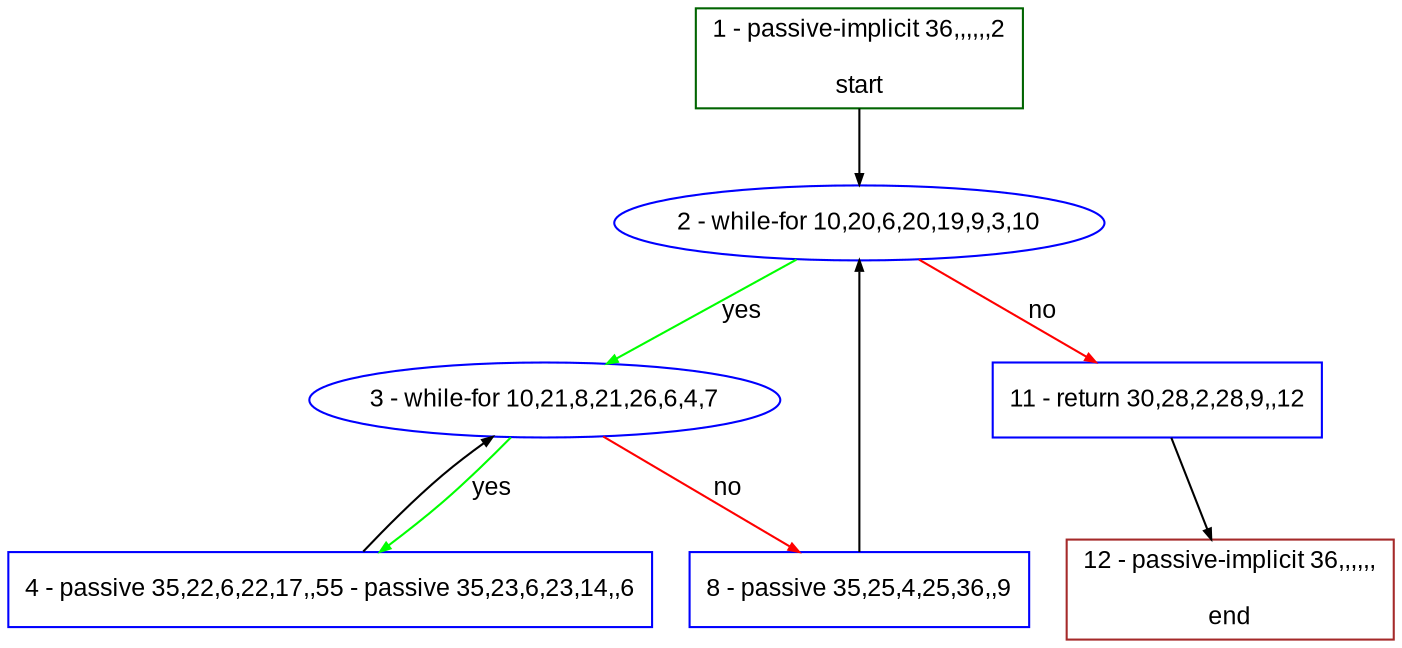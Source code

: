digraph "" {
  graph [bgcolor="white", fillcolor="#FFFFCC", pack="true", packmode="clust", fontname="Arial", label="", fontsize="12", compound="true", style="rounded,filled"];
  node [node_initialized="no", fillcolor="white", fontname="Arial", label="", color="grey", fontsize="12", fixedsize="false", compound="true", shape="rectangle", style="filled"];
  edge [arrowtail="none", lhead="", fontcolor="black", fontname="Arial", label="", color="black", fontsize="12", arrowhead="normal", arrowsize="0.5", compound="true", ltail="", dir="forward"];
  __N1 [fillcolor="#ffffff", label="2 - while-for 10,20,6,20,19,9,3,10", color="#0000ff", shape="oval", style="filled"];
  __N2 [fillcolor="#ffffff", label="1 - passive-implicit 36,,,,,,2\n\nstart", color="#006400", shape="box", style="filled"];
  __N3 [fillcolor="#ffffff", label="3 - while-for 10,21,8,21,26,6,4,7", color="#0000ff", shape="oval", style="filled"];
  __N4 [fillcolor="#ffffff", label="11 - return 30,28,2,28,9,,12", color="#0000ff", shape="box", style="filled"];
  __N5 [fillcolor="#ffffff", label="4 - passive 35,22,6,22,17,,55 - passive 35,23,6,23,14,,6", color="#0000ff", shape="box", style="filled"];
  __N6 [fillcolor="#ffffff", label="8 - passive 35,25,4,25,36,,9", color="#0000ff", shape="box", style="filled"];
  __N7 [fillcolor="#ffffff", label="12 - passive-implicit 36,,,,,,\n\nend", color="#a52a2a", shape="box", style="filled"];
  __N2 -> __N1 [arrowtail="none", color="#000000", label="", arrowhead="normal", dir="forward"];
  __N1 -> __N3 [arrowtail="none", color="#00ff00", label="yes", arrowhead="normal", dir="forward"];
  __N1 -> __N4 [arrowtail="none", color="#ff0000", label="no", arrowhead="normal", dir="forward"];
  __N3 -> __N5 [arrowtail="none", color="#00ff00", label="yes", arrowhead="normal", dir="forward"];
  __N5 -> __N3 [arrowtail="none", color="#000000", label="", arrowhead="normal", dir="forward"];
  __N3 -> __N6 [arrowtail="none", color="#ff0000", label="no", arrowhead="normal", dir="forward"];
  __N6 -> __N1 [arrowtail="none", color="#000000", label="", arrowhead="normal", dir="forward"];
  __N4 -> __N7 [arrowtail="none", color="#000000", label="", arrowhead="normal", dir="forward"];
}
